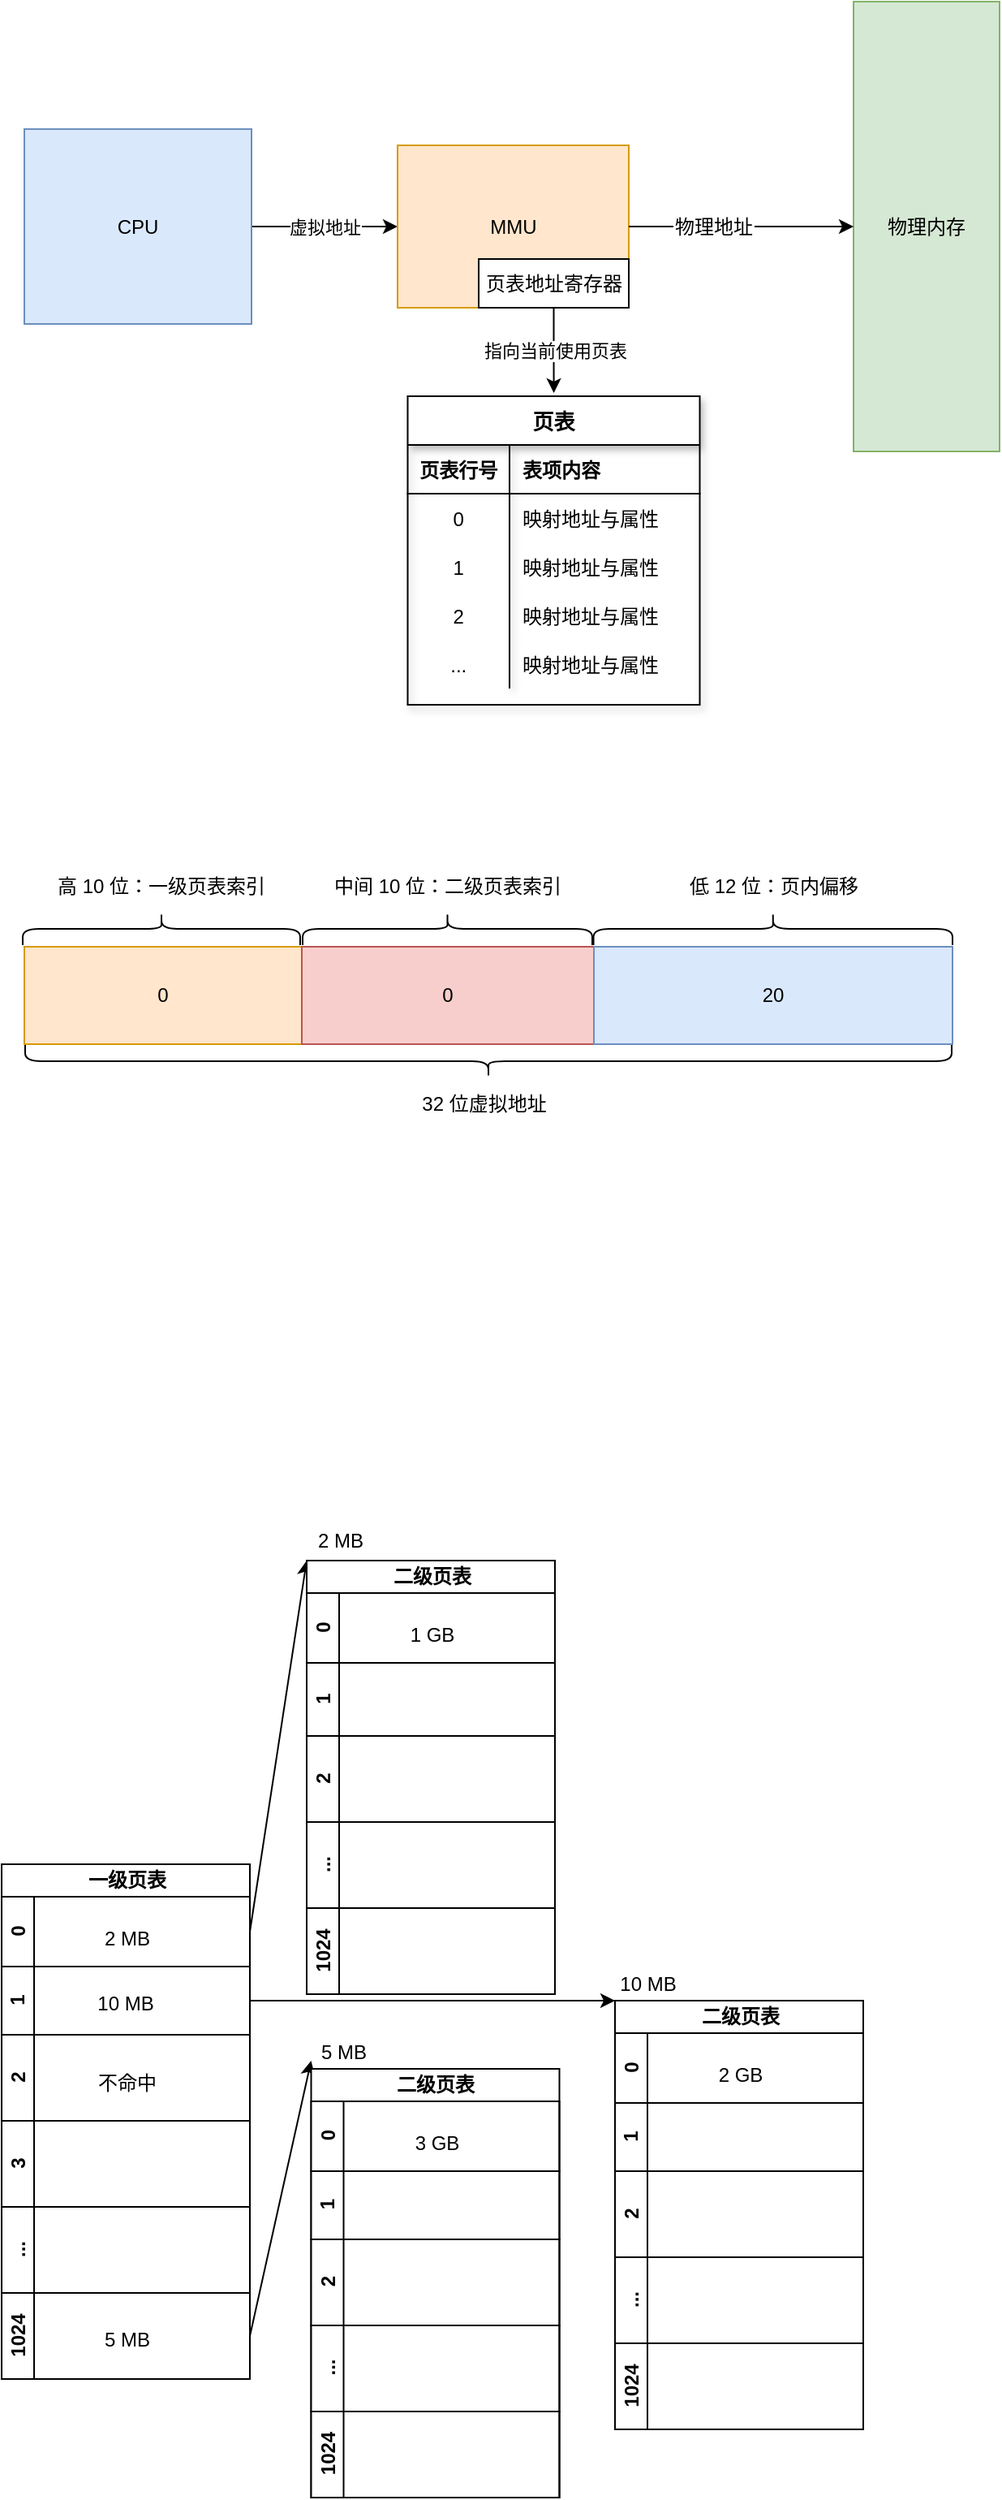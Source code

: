 <mxfile version="13.6.2" type="device"><diagram id="3gEZOczOIyAZ1PK7Vb6u" name="Page-1"><mxGraphModel dx="1086" dy="846" grid="0" gridSize="10" guides="1" tooltips="1" connect="1" arrows="1" fold="1" page="1" pageScale="1" pageWidth="827" pageHeight="1169" background="#ffffff" math="0" shadow="0"><root><mxCell id="0"/><mxCell id="1" parent="0"/><mxCell id="lzEobwAQK3GCBvQvrLSA-11" value="虚拟地址" style="edgeStyle=orthogonalEdgeStyle;rounded=0;orthogonalLoop=1;jettySize=auto;html=1;" parent="1" source="lzEobwAQK3GCBvQvrLSA-1" target="lzEobwAQK3GCBvQvrLSA-2" edge="1"><mxGeometry relative="1" as="geometry"/></mxCell><mxCell id="lzEobwAQK3GCBvQvrLSA-1" value="CPU" style="rounded=0;whiteSpace=wrap;html=1;fillColor=#dae8fc;strokeColor=#6c8ebf;" parent="1" vertex="1"><mxGeometry x="68" y="174.5" width="140" height="120" as="geometry"/></mxCell><mxCell id="lzEobwAQK3GCBvQvrLSA-2" value="MMU" style="rounded=0;whiteSpace=wrap;html=1;fillColor=#ffe6cc;strokeColor=#d79b00;" parent="1" vertex="1"><mxGeometry x="298" y="184.5" width="142.5" height="100" as="geometry"/></mxCell><mxCell id="lzEobwAQK3GCBvQvrLSA-3" value="物理内存" style="rounded=0;whiteSpace=wrap;html=1;fillColor=#d5e8d4;strokeColor=#82b366;" parent="1" vertex="1"><mxGeometry x="579" y="96" width="90" height="277" as="geometry"/></mxCell><mxCell id="lzEobwAQK3GCBvQvrLSA-34" value="" style="edgeStyle=orthogonalEdgeStyle;rounded=0;orthogonalLoop=1;jettySize=auto;html=1;" parent="1" source="lzEobwAQK3GCBvQvrLSA-8" target="lzEobwAQK3GCBvQvrLSA-3" edge="1"><mxGeometry relative="1" as="geometry"><Array as="points"><mxPoint x="543" y="235"/><mxPoint x="543" y="235"/></Array></mxGeometry></mxCell><mxCell id="lzEobwAQK3GCBvQvrLSA-8" value="物理地址" style="text;html=1;strokeColor=none;fillColor=none;align=center;verticalAlign=middle;whiteSpace=wrap;rounded=0;" parent="1" vertex="1"><mxGeometry x="468" y="224.5" width="50" height="20" as="geometry"/></mxCell><mxCell id="lzEobwAQK3GCBvQvrLSA-9" value="" style="edgeStyle=orthogonalEdgeStyle;rounded=0;orthogonalLoop=1;jettySize=auto;html=1;endArrow=none;" parent="1" source="lzEobwAQK3GCBvQvrLSA-2" target="lzEobwAQK3GCBvQvrLSA-8" edge="1"><mxGeometry relative="1" as="geometry"><mxPoint x="440.5" y="234.5" as="sourcePoint"/><mxPoint x="538" y="234.5" as="targetPoint"/></mxGeometry></mxCell><mxCell id="lzEobwAQK3GCBvQvrLSA-15" value="指向当前使用页表" style="edgeStyle=orthogonalEdgeStyle;rounded=0;orthogonalLoop=1;jettySize=auto;html=1;" parent="1" source="lzEobwAQK3GCBvQvrLSA-12" edge="1"><mxGeometry relative="1" as="geometry"><mxPoint x="394.3" y="337" as="targetPoint"/></mxGeometry></mxCell><mxCell id="lzEobwAQK3GCBvQvrLSA-12" value="页表地址寄存器" style="rounded=0;whiteSpace=wrap;html=1;" parent="1" vertex="1"><mxGeometry x="348" y="254.5" width="92.5" height="30" as="geometry"/></mxCell><mxCell id="lzEobwAQK3GCBvQvrLSA-36" value="页表" style="shape=table;startSize=30;container=1;collapsible=1;childLayout=tableLayout;fixedRows=1;rowLines=0;fontStyle=1;align=center;resizeLast=1;shadow=1;fontSize=13;" parent="1" vertex="1"><mxGeometry x="304.25" y="339" width="180" height="190" as="geometry"/></mxCell><mxCell id="lzEobwAQK3GCBvQvrLSA-37" value="" style="shape=partialRectangle;collapsible=0;dropTarget=0;pointerEvents=0;fillColor=none;top=0;left=0;bottom=1;right=0;points=[[0,0.5],[1,0.5]];portConstraint=eastwest;" parent="lzEobwAQK3GCBvQvrLSA-36" vertex="1"><mxGeometry y="30" width="180" height="30" as="geometry"/></mxCell><mxCell id="lzEobwAQK3GCBvQvrLSA-38" value="页表行号" style="shape=partialRectangle;connectable=0;fillColor=none;top=0;left=0;bottom=0;right=0;fontStyle=1;overflow=hidden;" parent="lzEobwAQK3GCBvQvrLSA-37" vertex="1"><mxGeometry width="62.75" height="30" as="geometry"/></mxCell><mxCell id="lzEobwAQK3GCBvQvrLSA-39" value="表项内容" style="shape=partialRectangle;connectable=0;fillColor=none;top=0;left=0;bottom=0;right=0;align=left;spacingLeft=6;fontStyle=1;overflow=hidden;" parent="lzEobwAQK3GCBvQvrLSA-37" vertex="1"><mxGeometry x="62.75" width="117.25" height="30" as="geometry"/></mxCell><mxCell id="lzEobwAQK3GCBvQvrLSA-40" value="" style="shape=partialRectangle;collapsible=0;dropTarget=0;pointerEvents=0;fillColor=none;top=0;left=0;bottom=0;right=0;points=[[0,0.5],[1,0.5]];portConstraint=eastwest;" parent="lzEobwAQK3GCBvQvrLSA-36" vertex="1"><mxGeometry y="60" width="180" height="30" as="geometry"/></mxCell><mxCell id="lzEobwAQK3GCBvQvrLSA-41" value="0" style="shape=partialRectangle;connectable=0;fillColor=none;top=0;left=0;bottom=0;right=0;editable=1;overflow=hidden;" parent="lzEobwAQK3GCBvQvrLSA-40" vertex="1"><mxGeometry width="62.75" height="30" as="geometry"/></mxCell><mxCell id="lzEobwAQK3GCBvQvrLSA-42" value="映射地址与属性" style="shape=partialRectangle;connectable=0;fillColor=none;top=0;left=0;bottom=0;right=0;align=left;spacingLeft=6;overflow=hidden;" parent="lzEobwAQK3GCBvQvrLSA-40" vertex="1"><mxGeometry x="62.75" width="117.25" height="30" as="geometry"/></mxCell><mxCell id="lzEobwAQK3GCBvQvrLSA-43" value="" style="shape=partialRectangle;collapsible=0;dropTarget=0;pointerEvents=0;fillColor=none;top=0;left=0;bottom=0;right=0;points=[[0,0.5],[1,0.5]];portConstraint=eastwest;" parent="lzEobwAQK3GCBvQvrLSA-36" vertex="1"><mxGeometry y="90" width="180" height="30" as="geometry"/></mxCell><mxCell id="lzEobwAQK3GCBvQvrLSA-44" value="1" style="shape=partialRectangle;connectable=0;fillColor=none;top=0;left=0;bottom=0;right=0;editable=1;overflow=hidden;" parent="lzEobwAQK3GCBvQvrLSA-43" vertex="1"><mxGeometry width="62.75" height="30" as="geometry"/></mxCell><mxCell id="lzEobwAQK3GCBvQvrLSA-45" value="映射地址与属性" style="shape=partialRectangle;connectable=0;fillColor=none;top=0;left=0;bottom=0;right=0;align=left;spacingLeft=6;overflow=hidden;" parent="lzEobwAQK3GCBvQvrLSA-43" vertex="1"><mxGeometry x="62.75" width="117.25" height="30" as="geometry"/></mxCell><mxCell id="lzEobwAQK3GCBvQvrLSA-46" value="" style="shape=partialRectangle;collapsible=0;dropTarget=0;pointerEvents=0;fillColor=none;top=0;left=0;bottom=0;right=0;points=[[0,0.5],[1,0.5]];portConstraint=eastwest;" parent="lzEobwAQK3GCBvQvrLSA-36" vertex="1"><mxGeometry y="120" width="180" height="30" as="geometry"/></mxCell><mxCell id="lzEobwAQK3GCBvQvrLSA-47" value="2" style="shape=partialRectangle;connectable=0;fillColor=none;top=0;left=0;bottom=0;right=0;editable=1;overflow=hidden;" parent="lzEobwAQK3GCBvQvrLSA-46" vertex="1"><mxGeometry width="62.75" height="30" as="geometry"/></mxCell><mxCell id="lzEobwAQK3GCBvQvrLSA-48" value="映射地址与属性" style="shape=partialRectangle;connectable=0;fillColor=none;top=0;left=0;bottom=0;right=0;align=left;spacingLeft=6;overflow=hidden;" parent="lzEobwAQK3GCBvQvrLSA-46" vertex="1"><mxGeometry x="62.75" width="117.25" height="30" as="geometry"/></mxCell><mxCell id="lzEobwAQK3GCBvQvrLSA-49" value="" style="shape=partialRectangle;collapsible=0;dropTarget=0;pointerEvents=0;fillColor=none;top=0;left=0;bottom=0;right=0;points=[[0,0.5],[1,0.5]];portConstraint=eastwest;" parent="lzEobwAQK3GCBvQvrLSA-36" vertex="1"><mxGeometry y="150" width="180" height="30" as="geometry"/></mxCell><mxCell id="lzEobwAQK3GCBvQvrLSA-50" value="..." style="shape=partialRectangle;connectable=0;fillColor=none;top=0;left=0;bottom=0;right=0;editable=1;overflow=hidden;" parent="lzEobwAQK3GCBvQvrLSA-49" vertex="1"><mxGeometry width="62.75" height="30" as="geometry"/></mxCell><mxCell id="lzEobwAQK3GCBvQvrLSA-51" value="映射地址与属性" style="shape=partialRectangle;connectable=0;fillColor=none;top=0;left=0;bottom=0;right=0;align=left;spacingLeft=6;overflow=hidden;" parent="lzEobwAQK3GCBvQvrLSA-49" vertex="1"><mxGeometry x="62.75" width="117.25" height="30" as="geometry"/></mxCell><mxCell id="M_KDolg6uCW6bTQvq5fT-1" value="" style="rounded=0;whiteSpace=wrap;html=1;" vertex="1" parent="1"><mxGeometry x="68" y="678" width="571" height="60" as="geometry"/></mxCell><mxCell id="M_KDolg6uCW6bTQvq5fT-2" value="0" style="rounded=0;whiteSpace=wrap;html=1;fillColor=#ffe6cc;strokeColor=#d79b00;" vertex="1" parent="1"><mxGeometry x="68" y="678" width="171" height="60" as="geometry"/></mxCell><mxCell id="M_KDolg6uCW6bTQvq5fT-3" value="0" style="rounded=0;whiteSpace=wrap;html=1;fillColor=#f8cecc;strokeColor=#b85450;" vertex="1" parent="1"><mxGeometry x="239" y="678" width="180" height="60" as="geometry"/></mxCell><mxCell id="M_KDolg6uCW6bTQvq5fT-4" value="20" style="rounded=0;whiteSpace=wrap;html=1;fillColor=#dae8fc;strokeColor=#6c8ebf;" vertex="1" parent="1"><mxGeometry x="419" y="678" width="221" height="60" as="geometry"/></mxCell><mxCell id="M_KDolg6uCW6bTQvq5fT-7" value="&lt;br&gt;" style="shape=curlyBracket;whiteSpace=wrap;html=1;rounded=1;rotation=90;labelPosition=left;verticalLabelPosition=middle;align=right;verticalAlign=middle;" vertex="1" parent="1"><mxGeometry x="142.5" y="581.5" width="20" height="171" as="geometry"/></mxCell><mxCell id="M_KDolg6uCW6bTQvq5fT-8" value="高 10 位：一级页表索引" style="text;html=1;strokeColor=none;fillColor=none;align=center;verticalAlign=middle;whiteSpace=wrap;rounded=0;" vertex="1" parent="1"><mxGeometry x="74.25" y="631" width="156.5" height="20" as="geometry"/></mxCell><mxCell id="M_KDolg6uCW6bTQvq5fT-9" value="中间 10 位：二级页表索引" style="text;html=1;strokeColor=none;fillColor=none;align=center;verticalAlign=middle;whiteSpace=wrap;rounded=0;" vertex="1" parent="1"><mxGeometry x="244.75" y="631" width="168" height="20" as="geometry"/></mxCell><mxCell id="M_KDolg6uCW6bTQvq5fT-10" value="低 12 位：页内偏移" style="text;html=1;strokeColor=none;fillColor=none;align=center;verticalAlign=middle;whiteSpace=wrap;rounded=0;" vertex="1" parent="1"><mxGeometry x="460.63" y="631" width="137.5" height="20" as="geometry"/></mxCell><mxCell id="M_KDolg6uCW6bTQvq5fT-11" value="&lt;br&gt;" style="shape=curlyBracket;whiteSpace=wrap;html=1;rounded=1;rotation=90;labelPosition=left;verticalLabelPosition=middle;align=right;verticalAlign=middle;" vertex="1" parent="1"><mxGeometry x="318.75" y="577.75" width="20" height="178.5" as="geometry"/></mxCell><mxCell id="M_KDolg6uCW6bTQvq5fT-12" value="&lt;br&gt;" style="shape=curlyBracket;whiteSpace=wrap;html=1;rounded=1;rotation=90;labelPosition=left;verticalLabelPosition=middle;align=right;verticalAlign=middle;" vertex="1" parent="1"><mxGeometry x="519.38" y="556.38" width="20" height="221.25" as="geometry"/></mxCell><mxCell id="M_KDolg6uCW6bTQvq5fT-13" value="&lt;br&gt;" style="shape=curlyBracket;whiteSpace=wrap;html=1;rounded=1;rotation=-90;labelPosition=left;verticalLabelPosition=middle;align=right;verticalAlign=middle;" vertex="1" parent="1"><mxGeometry x="344" y="463" width="20" height="571" as="geometry"/></mxCell><mxCell id="M_KDolg6uCW6bTQvq5fT-14" value="32 位虚拟地址" style="text;html=1;strokeColor=none;fillColor=none;align=center;verticalAlign=middle;whiteSpace=wrap;rounded=0;" vertex="1" parent="1"><mxGeometry x="273" y="765" width="156.5" height="20" as="geometry"/></mxCell><mxCell id="M_KDolg6uCW6bTQvq5fT-73" value="2 MB" style="text;html=1;strokeColor=none;fillColor=none;align=center;verticalAlign=middle;whiteSpace=wrap;rounded=0;" vertex="1" parent="1"><mxGeometry x="243.25" y="1034" width="40" height="20" as="geometry"/></mxCell><mxCell id="M_KDolg6uCW6bTQvq5fT-74" value="10 MB" style="text;html=1;strokeColor=none;fillColor=none;align=center;verticalAlign=middle;whiteSpace=wrap;rounded=0;" vertex="1" parent="1"><mxGeometry x="432" y="1307" width="41" height="20" as="geometry"/></mxCell><mxCell id="M_KDolg6uCW6bTQvq5fT-75" value="5 MB" style="text;html=1;strokeColor=none;fillColor=none;align=center;verticalAlign=middle;whiteSpace=wrap;rounded=0;" vertex="1" parent="1"><mxGeometry x="244.75" y="1349" width="40" height="20" as="geometry"/></mxCell><mxCell id="M_KDolg6uCW6bTQvq5fT-76" value="" style="endArrow=classic;html=1;exitX=1;exitY=0.5;exitDx=0;exitDy=0;entryX=0;entryY=0;entryDx=0;entryDy=0;" edge="1" parent="1" source="M_KDolg6uCW6bTQvq5fT-16" target="M_KDolg6uCW6bTQvq5fT-40"><mxGeometry width="50" height="50" relative="1" as="geometry"><mxPoint x="299" y="1799" as="sourcePoint"/><mxPoint x="349" y="1749" as="targetPoint"/></mxGeometry></mxCell><mxCell id="M_KDolg6uCW6bTQvq5fT-77" value="" style="endArrow=classic;html=1;exitX=1;exitY=0.5;exitDx=0;exitDy=0;entryX=0;entryY=1;entryDx=0;entryDy=0;" edge="1" parent="1" source="M_KDolg6uCW6bTQvq5fT-17" target="M_KDolg6uCW6bTQvq5fT-74"><mxGeometry width="50" height="50" relative="1" as="geometry"><mxPoint x="222.0" y="2257.5" as="sourcePoint"/><mxPoint x="361" y="1824" as="targetPoint"/></mxGeometry></mxCell><mxCell id="M_KDolg6uCW6bTQvq5fT-78" value="" style="endArrow=classic;html=1;exitX=1;exitY=0.5;exitDx=0;exitDy=0;entryX=0;entryY=0.75;entryDx=0;entryDy=0;" edge="1" parent="1" source="M_KDolg6uCW6bTQvq5fT-23" target="M_KDolg6uCW6bTQvq5fT-75"><mxGeometry width="50" height="50" relative="1" as="geometry"><mxPoint x="273.0" y="1704" as="sourcePoint"/><mxPoint x="413.25" y="1619" as="targetPoint"/></mxGeometry></mxCell><mxCell id="M_KDolg6uCW6bTQvq5fT-15" value="一级页表" style="swimlane;html=1;childLayout=stackLayout;resizeParent=1;resizeParentMax=0;horizontal=1;startSize=20;horizontalStack=0;" vertex="1" parent="1"><mxGeometry x="54" y="1243" width="153" height="317" as="geometry"/></mxCell><mxCell id="M_KDolg6uCW6bTQvq5fT-16" value="0" style="swimlane;html=1;startSize=20;horizontal=0;" vertex="1" parent="M_KDolg6uCW6bTQvq5fT-15"><mxGeometry y="20" width="153" height="43" as="geometry"/></mxCell><mxCell id="M_KDolg6uCW6bTQvq5fT-24" value="2 MB" style="text;html=1;align=center;verticalAlign=middle;resizable=0;points=[];autosize=1;" vertex="1" parent="M_KDolg6uCW6bTQvq5fT-16"><mxGeometry x="57.5" y="17" width="38" height="18" as="geometry"/></mxCell><mxCell id="M_KDolg6uCW6bTQvq5fT-17" value="1" style="swimlane;html=1;startSize=20;horizontal=0;" vertex="1" parent="M_KDolg6uCW6bTQvq5fT-15"><mxGeometry y="63" width="153" height="42" as="geometry"/></mxCell><mxCell id="M_KDolg6uCW6bTQvq5fT-25" value="10 MB" style="text;html=1;align=center;verticalAlign=middle;resizable=0;points=[];autosize=1;" vertex="1" parent="M_KDolg6uCW6bTQvq5fT-17"><mxGeometry x="53.5" y="14" width="45" height="18" as="geometry"/></mxCell><mxCell id="M_KDolg6uCW6bTQvq5fT-18" value="2" style="swimlane;html=1;startSize=20;horizontal=0;" vertex="1" parent="M_KDolg6uCW6bTQvq5fT-15"><mxGeometry y="105" width="153" height="53" as="geometry"/></mxCell><mxCell id="M_KDolg6uCW6bTQvq5fT-27" value="不命中" style="text;html=1;align=center;verticalAlign=middle;resizable=0;points=[];autosize=1;" vertex="1" parent="M_KDolg6uCW6bTQvq5fT-18"><mxGeometry x="53.5" y="20.5" width="46" height="18" as="geometry"/></mxCell><mxCell id="M_KDolg6uCW6bTQvq5fT-21" value="3&lt;br&gt;" style="swimlane;html=1;startSize=20;horizontal=0;" vertex="1" parent="M_KDolg6uCW6bTQvq5fT-15"><mxGeometry y="158" width="153" height="53" as="geometry"/></mxCell><mxCell id="M_KDolg6uCW6bTQvq5fT-22" value="...&lt;br&gt;" style="swimlane;html=1;startSize=20;horizontal=0;" vertex="1" parent="M_KDolg6uCW6bTQvq5fT-15"><mxGeometry y="211" width="153" height="53" as="geometry"/></mxCell><mxCell id="M_KDolg6uCW6bTQvq5fT-23" value="1024" style="swimlane;html=1;startSize=20;horizontal=0;" vertex="1" parent="M_KDolg6uCW6bTQvq5fT-15"><mxGeometry y="264" width="153" height="53" as="geometry"/></mxCell><mxCell id="M_KDolg6uCW6bTQvq5fT-28" value="5&amp;nbsp;MB" style="text;html=1;align=center;verticalAlign=middle;resizable=0;points=[];autosize=1;" vertex="1" parent="M_KDolg6uCW6bTQvq5fT-23"><mxGeometry x="57.5" y="20" width="38" height="18" as="geometry"/></mxCell><mxCell id="M_KDolg6uCW6bTQvq5fT-62" value="二级页表" style="swimlane;html=1;childLayout=stackLayout;resizeParent=1;resizeParentMax=0;horizontal=1;startSize=20;horizontalStack=0;" vertex="1" parent="1"><mxGeometry x="244.75" y="1369" width="153" height="264" as="geometry"/></mxCell><mxCell id="M_KDolg6uCW6bTQvq5fT-63" value="0" style="swimlane;html=1;startSize=20;horizontal=0;" vertex="1" parent="M_KDolg6uCW6bTQvq5fT-62"><mxGeometry y="20" width="153" height="43" as="geometry"/></mxCell><mxCell id="M_KDolg6uCW6bTQvq5fT-64" value="3&amp;nbsp;GB" style="text;html=1;align=center;verticalAlign=middle;resizable=0;points=[];autosize=1;" vertex="1" parent="M_KDolg6uCW6bTQvq5fT-63"><mxGeometry x="58.5" y="17" width="37" height="18" as="geometry"/></mxCell><mxCell id="M_KDolg6uCW6bTQvq5fT-65" value="1" style="swimlane;html=1;startSize=20;horizontal=0;" vertex="1" parent="M_KDolg6uCW6bTQvq5fT-62"><mxGeometry y="63" width="153" height="42" as="geometry"/></mxCell><mxCell id="M_KDolg6uCW6bTQvq5fT-69" value="2" style="swimlane;html=1;startSize=20;horizontal=0;" vertex="1" parent="M_KDolg6uCW6bTQvq5fT-62"><mxGeometry y="105" width="153" height="53" as="geometry"/></mxCell><mxCell id="M_KDolg6uCW6bTQvq5fT-70" value="...&lt;br&gt;" style="swimlane;html=1;startSize=20;horizontal=0;" vertex="1" parent="M_KDolg6uCW6bTQvq5fT-62"><mxGeometry y="158" width="153" height="53" as="geometry"/></mxCell><mxCell id="M_KDolg6uCW6bTQvq5fT-71" value="1024" style="swimlane;html=1;startSize=20;horizontal=0;" vertex="1" parent="M_KDolg6uCW6bTQvq5fT-62"><mxGeometry y="211" width="153" height="53" as="geometry"/></mxCell><mxCell id="M_KDolg6uCW6bTQvq5fT-40" value="二级页表" style="swimlane;html=1;childLayout=stackLayout;resizeParent=1;resizeParentMax=0;horizontal=1;startSize=20;horizontalStack=0;" vertex="1" parent="1"><mxGeometry x="242" y="1056" width="153" height="267" as="geometry"/></mxCell><mxCell id="M_KDolg6uCW6bTQvq5fT-41" value="0" style="swimlane;html=1;startSize=20;horizontal=0;" vertex="1" parent="M_KDolg6uCW6bTQvq5fT-40"><mxGeometry y="20" width="153" height="43" as="geometry"/></mxCell><mxCell id="M_KDolg6uCW6bTQvq5fT-42" value="1 GB" style="text;html=1;align=center;verticalAlign=middle;resizable=0;points=[];autosize=1;" vertex="1" parent="M_KDolg6uCW6bTQvq5fT-41"><mxGeometry x="58.5" y="17" width="37" height="18" as="geometry"/></mxCell><mxCell id="M_KDolg6uCW6bTQvq5fT-43" value="1" style="swimlane;html=1;startSize=20;horizontal=0;" vertex="1" parent="M_KDolg6uCW6bTQvq5fT-40"><mxGeometry y="63" width="153" height="45" as="geometry"/></mxCell><mxCell id="M_KDolg6uCW6bTQvq5fT-45" value="2" style="swimlane;html=1;startSize=20;horizontal=0;" vertex="1" parent="M_KDolg6uCW6bTQvq5fT-40"><mxGeometry y="108" width="153" height="53" as="geometry"/></mxCell><mxCell id="M_KDolg6uCW6bTQvq5fT-48" value="...&lt;br&gt;" style="swimlane;html=1;startSize=20;horizontal=0;" vertex="1" parent="M_KDolg6uCW6bTQvq5fT-40"><mxGeometry y="161" width="153" height="53" as="geometry"/></mxCell><mxCell id="M_KDolg6uCW6bTQvq5fT-49" value="1024" style="swimlane;html=1;startSize=20;horizontal=0;" vertex="1" parent="M_KDolg6uCW6bTQvq5fT-40"><mxGeometry y="214" width="153" height="53" as="geometry"/></mxCell><mxCell id="M_KDolg6uCW6bTQvq5fT-51" value="二级页表" style="swimlane;html=1;childLayout=stackLayout;resizeParent=1;resizeParentMax=0;horizontal=1;startSize=20;horizontalStack=0;" vertex="1" parent="1"><mxGeometry x="432" y="1327" width="153" height="264" as="geometry"/></mxCell><mxCell id="M_KDolg6uCW6bTQvq5fT-52" value="0" style="swimlane;html=1;startSize=20;horizontal=0;" vertex="1" parent="M_KDolg6uCW6bTQvq5fT-51"><mxGeometry y="20" width="153" height="43" as="geometry"/></mxCell><mxCell id="M_KDolg6uCW6bTQvq5fT-53" value="2 GB" style="text;html=1;align=center;verticalAlign=middle;resizable=0;points=[];autosize=1;" vertex="1" parent="M_KDolg6uCW6bTQvq5fT-52"><mxGeometry x="58.5" y="17" width="37" height="18" as="geometry"/></mxCell><mxCell id="M_KDolg6uCW6bTQvq5fT-54" value="1" style="swimlane;html=1;startSize=20;horizontal=0;" vertex="1" parent="M_KDolg6uCW6bTQvq5fT-51"><mxGeometry y="63" width="153" height="42" as="geometry"/></mxCell><mxCell id="M_KDolg6uCW6bTQvq5fT-56" value="2" style="swimlane;html=1;startSize=20;horizontal=0;" vertex="1" parent="M_KDolg6uCW6bTQvq5fT-51"><mxGeometry y="105" width="153" height="53" as="geometry"/></mxCell><mxCell id="M_KDolg6uCW6bTQvq5fT-59" value="...&lt;br&gt;" style="swimlane;html=1;startSize=20;horizontal=0;" vertex="1" parent="M_KDolg6uCW6bTQvq5fT-51"><mxGeometry y="158" width="153" height="53" as="geometry"/></mxCell><mxCell id="M_KDolg6uCW6bTQvq5fT-60" value="1024" style="swimlane;html=1;startSize=20;horizontal=0;" vertex="1" parent="M_KDolg6uCW6bTQvq5fT-51"><mxGeometry y="211" width="153" height="53" as="geometry"/></mxCell></root></mxGraphModel></diagram></mxfile>
